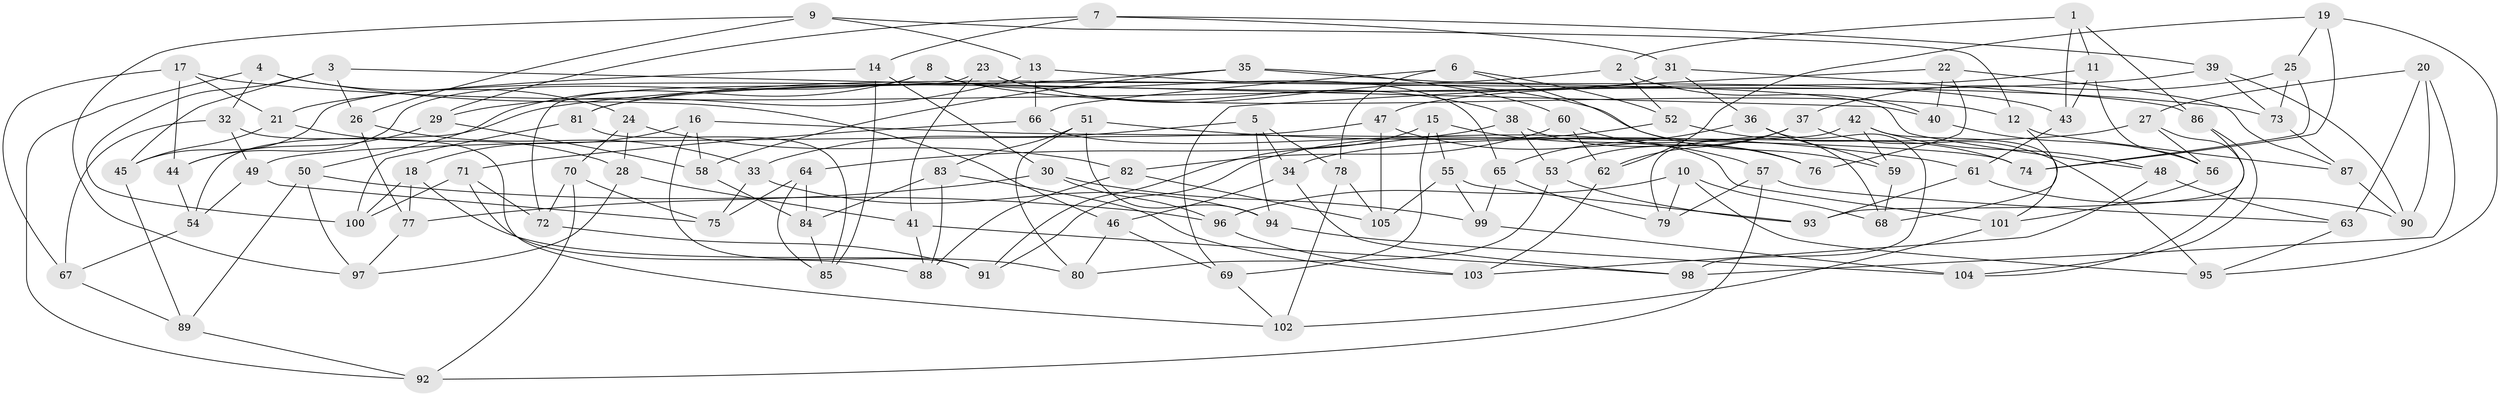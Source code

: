 // Generated by graph-tools (version 1.1) at 2025/11/02/27/25 16:11:45]
// undirected, 105 vertices, 210 edges
graph export_dot {
graph [start="1"]
  node [color=gray90,style=filled];
  1;
  2;
  3;
  4;
  5;
  6;
  7;
  8;
  9;
  10;
  11;
  12;
  13;
  14;
  15;
  16;
  17;
  18;
  19;
  20;
  21;
  22;
  23;
  24;
  25;
  26;
  27;
  28;
  29;
  30;
  31;
  32;
  33;
  34;
  35;
  36;
  37;
  38;
  39;
  40;
  41;
  42;
  43;
  44;
  45;
  46;
  47;
  48;
  49;
  50;
  51;
  52;
  53;
  54;
  55;
  56;
  57;
  58;
  59;
  60;
  61;
  62;
  63;
  64;
  65;
  66;
  67;
  68;
  69;
  70;
  71;
  72;
  73;
  74;
  75;
  76;
  77;
  78;
  79;
  80;
  81;
  82;
  83;
  84;
  85;
  86;
  87;
  88;
  89;
  90;
  91;
  92;
  93;
  94;
  95;
  96;
  97;
  98;
  99;
  100;
  101;
  102;
  103;
  104;
  105;
  1 -- 11;
  1 -- 86;
  1 -- 2;
  1 -- 43;
  2 -- 40;
  2 -- 52;
  2 -- 81;
  3 -- 26;
  3 -- 40;
  3 -- 100;
  3 -- 45;
  4 -- 46;
  4 -- 32;
  4 -- 92;
  4 -- 24;
  5 -- 33;
  5 -- 94;
  5 -- 78;
  5 -- 34;
  6 -- 66;
  6 -- 78;
  6 -- 68;
  6 -- 52;
  7 -- 31;
  7 -- 39;
  7 -- 14;
  7 -- 29;
  8 -- 12;
  8 -- 44;
  8 -- 65;
  8 -- 50;
  9 -- 26;
  9 -- 97;
  9 -- 13;
  9 -- 12;
  10 -- 96;
  10 -- 68;
  10 -- 95;
  10 -- 79;
  11 -- 43;
  11 -- 56;
  11 -- 47;
  12 -- 87;
  12 -- 68;
  13 -- 29;
  13 -- 48;
  13 -- 66;
  14 -- 85;
  14 -- 21;
  14 -- 30;
  15 -- 55;
  15 -- 57;
  15 -- 69;
  15 -- 91;
  16 -- 58;
  16 -- 91;
  16 -- 18;
  16 -- 74;
  17 -- 73;
  17 -- 67;
  17 -- 44;
  17 -- 21;
  18 -- 100;
  18 -- 80;
  18 -- 77;
  19 -- 74;
  19 -- 95;
  19 -- 62;
  19 -- 25;
  20 -- 27;
  20 -- 63;
  20 -- 98;
  20 -- 90;
  21 -- 45;
  21 -- 28;
  22 -- 69;
  22 -- 40;
  22 -- 87;
  22 -- 76;
  23 -- 41;
  23 -- 59;
  23 -- 72;
  23 -- 38;
  24 -- 28;
  24 -- 70;
  24 -- 82;
  25 -- 73;
  25 -- 74;
  25 -- 37;
  26 -- 77;
  26 -- 33;
  27 -- 56;
  27 -- 34;
  27 -- 104;
  28 -- 41;
  28 -- 97;
  29 -- 58;
  29 -- 44;
  30 -- 77;
  30 -- 96;
  30 -- 99;
  31 -- 45;
  31 -- 86;
  31 -- 36;
  32 -- 67;
  32 -- 102;
  32 -- 49;
  33 -- 94;
  33 -- 75;
  34 -- 46;
  34 -- 98;
  35 -- 43;
  35 -- 81;
  35 -- 58;
  35 -- 60;
  36 -- 59;
  36 -- 98;
  36 -- 65;
  37 -- 95;
  37 -- 53;
  37 -- 62;
  38 -- 64;
  38 -- 53;
  38 -- 76;
  39 -- 90;
  39 -- 54;
  39 -- 73;
  40 -- 56;
  41 -- 98;
  41 -- 88;
  42 -- 48;
  42 -- 101;
  42 -- 59;
  42 -- 79;
  43 -- 61;
  44 -- 54;
  45 -- 89;
  46 -- 69;
  46 -- 80;
  47 -- 76;
  47 -- 105;
  47 -- 49;
  48 -- 103;
  48 -- 63;
  49 -- 54;
  49 -- 75;
  50 -- 89;
  50 -- 97;
  50 -- 96;
  51 -- 83;
  51 -- 94;
  51 -- 80;
  51 -- 61;
  52 -- 91;
  52 -- 74;
  53 -- 80;
  53 -- 93;
  54 -- 67;
  55 -- 105;
  55 -- 93;
  55 -- 99;
  56 -- 101;
  57 -- 92;
  57 -- 79;
  57 -- 63;
  58 -- 84;
  59 -- 68;
  60 -- 62;
  60 -- 82;
  60 -- 76;
  61 -- 90;
  61 -- 93;
  62 -- 103;
  63 -- 95;
  64 -- 84;
  64 -- 85;
  64 -- 75;
  65 -- 99;
  65 -- 79;
  66 -- 71;
  66 -- 101;
  67 -- 89;
  69 -- 102;
  70 -- 72;
  70 -- 75;
  70 -- 92;
  71 -- 100;
  71 -- 72;
  71 -- 88;
  72 -- 91;
  73 -- 87;
  77 -- 97;
  78 -- 102;
  78 -- 105;
  81 -- 85;
  81 -- 100;
  82 -- 88;
  82 -- 105;
  83 -- 103;
  83 -- 84;
  83 -- 88;
  84 -- 85;
  86 -- 93;
  86 -- 104;
  87 -- 90;
  89 -- 92;
  94 -- 104;
  96 -- 103;
  99 -- 104;
  101 -- 102;
}
